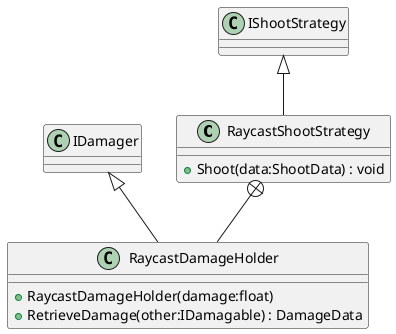 @startuml
class RaycastShootStrategy {
    + Shoot(data:ShootData) : void
}
class RaycastDamageHolder {
    + RaycastDamageHolder(damage:float)
    + RetrieveDamage(other:IDamagable) : DamageData
}
IShootStrategy <|-- RaycastShootStrategy
RaycastShootStrategy +-- RaycastDamageHolder
IDamager <|-- RaycastDamageHolder
@enduml

